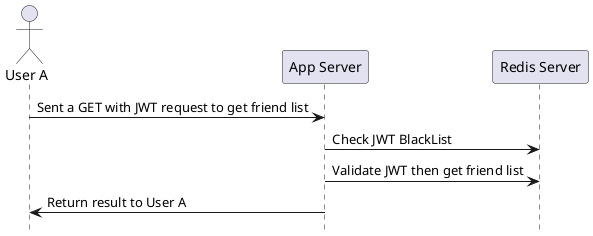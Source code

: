 @startuml
hide footbox

actor "User A"

"User A" -> "App Server": Sent a GET with JWT request to get friend list
"App Server" -> "Redis Server": Check JWT BlackList
"App Server" -> "Redis Server": Validate JWT then get friend list
"App Server" -> "User A": Return result to User A

@enduml